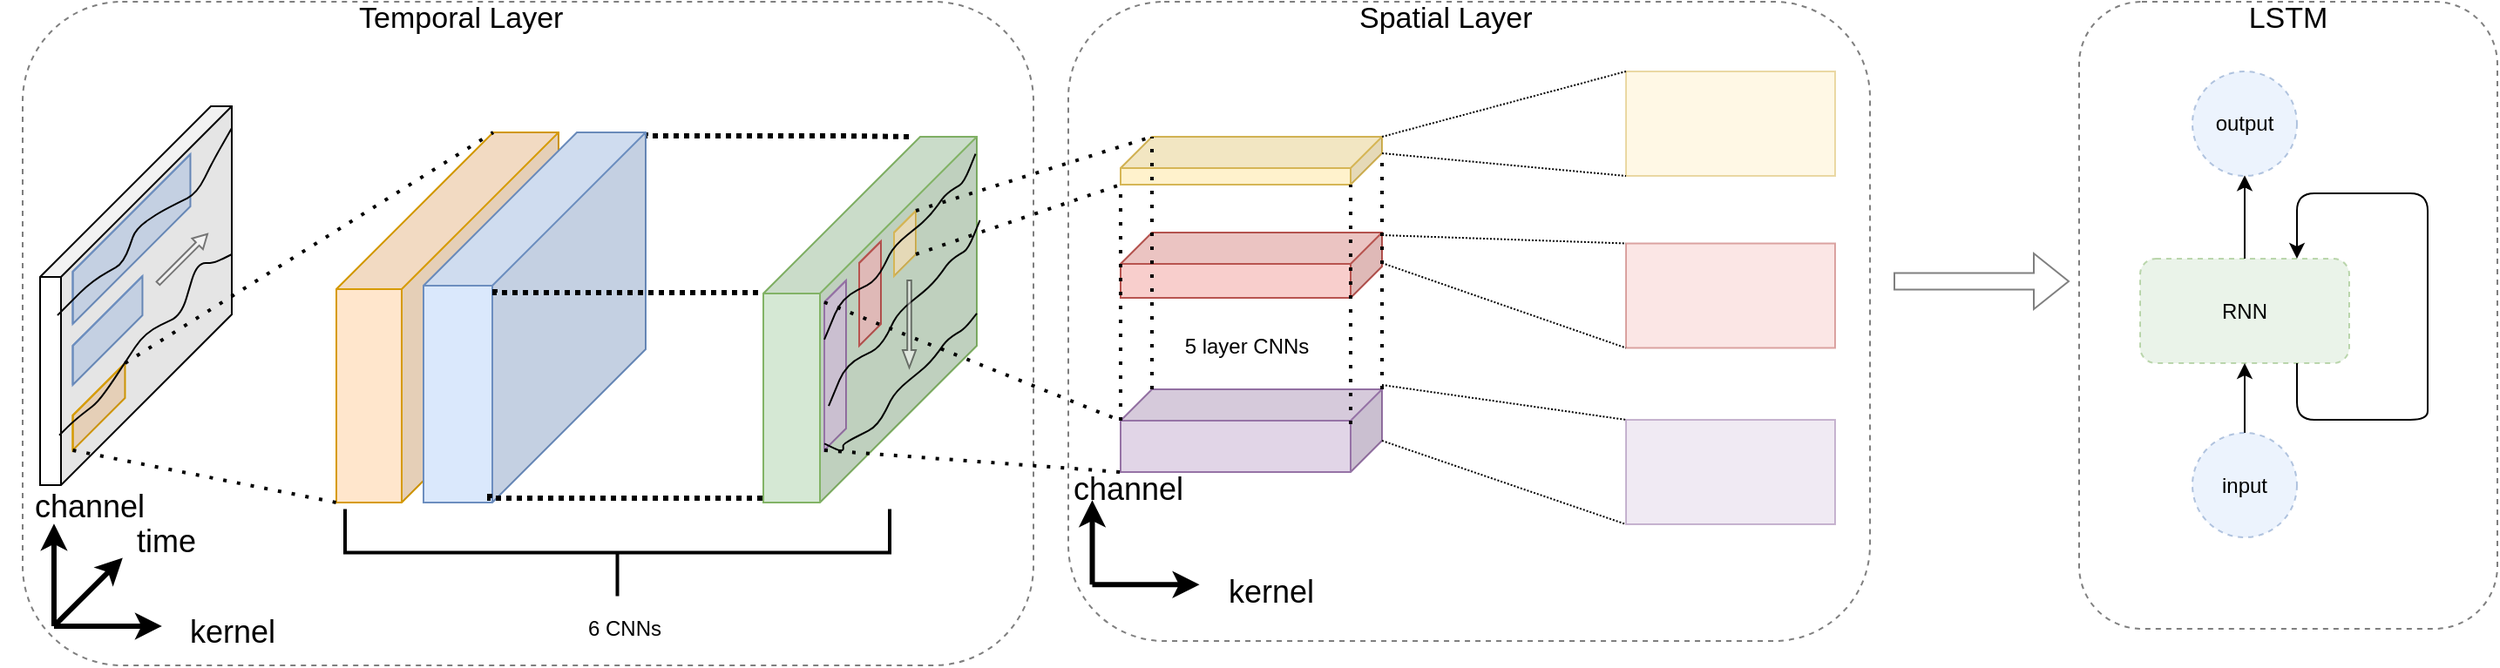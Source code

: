 <mxfile version="14.7.0" type="google"><diagram id="hgQO_1ER1dRVKeH2JGKf" name="Page-1"><mxGraphModel dx="2045" dy="674" grid="0" gridSize="10" guides="1" tooltips="1" connect="1" arrows="1" fold="1" page="0" pageScale="1" pageWidth="850" pageHeight="1100" background="none" math="0" shadow="0"><root><mxCell id="0"/><mxCell id="1" parent="0"/><mxCell id="doHoAF_-UrbE-7J95ei6-33" value="" style="rounded=1;whiteSpace=wrap;html=1;opacity=50;dashed=1;" parent="1" vertex="1"><mxGeometry x="1180" y="30" width="240" height="360" as="geometry"/></mxCell><mxCell id="doHoAF_-UrbE-7J95ei6-31" value="" style="rounded=1;whiteSpace=wrap;html=1;opacity=50;dashed=1;" parent="1" vertex="1"><mxGeometry x="600" y="30" width="460" height="367" as="geometry"/></mxCell><mxCell id="doHoAF_-UrbE-7J95ei6-29" value="" style="rounded=1;whiteSpace=wrap;html=1;opacity=50;dashed=1;" parent="1" vertex="1"><mxGeometry y="30" width="580" height="381" as="geometry"/></mxCell><mxCell id="MI_B5xwKAdH-0NDCbRaX-82" value="" style="group" parent="1" vertex="1" connectable="0"><mxGeometry x="630" y="107.5" width="150" height="192.5" as="geometry"/></mxCell><mxCell id="MI_B5xwKAdH-0NDCbRaX-69" value="" style="shape=cube;whiteSpace=wrap;html=1;boundedLbl=1;backgroundOutline=1;darkOpacity=0.05;darkOpacity2=0.1;size=18;rotation=-180;direction=west;flipH=1;flipV=0;fillColor=#fff2cc;strokeColor=#d6b656;" parent="MI_B5xwKAdH-0NDCbRaX-82" vertex="1"><mxGeometry y="1.421e-14" width="150" height="27.5" as="geometry"/></mxCell><mxCell id="MI_B5xwKAdH-0NDCbRaX-70" value="" style="shape=cube;whiteSpace=wrap;html=1;boundedLbl=1;backgroundOutline=1;darkOpacity=0.05;darkOpacity2=0.1;size=18;rotation=-180;direction=west;flipH=1;flipV=0;fillColor=#f8cecc;strokeColor=#b85450;" parent="MI_B5xwKAdH-0NDCbRaX-82" vertex="1"><mxGeometry y="55.0" width="150" height="37.5" as="geometry"/></mxCell><mxCell id="MI_B5xwKAdH-0NDCbRaX-71" value="" style="shape=cube;whiteSpace=wrap;html=1;boundedLbl=1;backgroundOutline=1;darkOpacity=0.05;darkOpacity2=0.1;size=18;rotation=-180;direction=west;flipH=1;flipV=0;fillColor=#e1d5e7;strokeColor=#9673a6;" parent="MI_B5xwKAdH-0NDCbRaX-82" vertex="1"><mxGeometry y="145" width="150" height="47.5" as="geometry"/></mxCell><mxCell id="MI_B5xwKAdH-0NDCbRaX-79" value="" style="endArrow=none;dashed=1;html=1;dashPattern=1 3;strokeWidth=2;entryX=0;entryY=0;entryDx=132;entryDy=0;entryPerimeter=0;exitX=0;exitY=0;exitDx=132;exitDy=0;exitPerimeter=0;" parent="MI_B5xwKAdH-0NDCbRaX-82" source="MI_B5xwKAdH-0NDCbRaX-71" target="MI_B5xwKAdH-0NDCbRaX-69" edge="1"><mxGeometry width="50" height="50" relative="1" as="geometry"><mxPoint x="-30" y="155" as="sourcePoint"/><mxPoint x="20" y="105.0" as="targetPoint"/></mxGeometry></mxCell><mxCell id="MI_B5xwKAdH-0NDCbRaX-76" value="" style="endArrow=none;dashed=1;html=1;dashPattern=1 3;strokeWidth=2;entryX=1;entryY=1;entryDx=0;entryDy=0;entryPerimeter=0;exitX=0;exitY=0;exitDx=150;exitDy=18;exitPerimeter=0;" parent="MI_B5xwKAdH-0NDCbRaX-82" source="MI_B5xwKAdH-0NDCbRaX-71" target="MI_B5xwKAdH-0NDCbRaX-69" edge="1"><mxGeometry width="50" height="50" relative="1" as="geometry"><mxPoint x="-30" y="155" as="sourcePoint"/><mxPoint x="20" y="105.0" as="targetPoint"/></mxGeometry></mxCell><mxCell id="MI_B5xwKAdH-0NDCbRaX-77" value="" style="endArrow=none;dashed=1;html=1;dashPattern=1 3;strokeWidth=2;entryX=0;entryY=0;entryDx=18;entryDy=27.5;entryPerimeter=0;" parent="MI_B5xwKAdH-0NDCbRaX-82" target="MI_B5xwKAdH-0NDCbRaX-69" edge="1"><mxGeometry width="50" height="50" relative="1" as="geometry"><mxPoint x="132" y="165" as="sourcePoint"/><mxPoint x="20" y="105.0" as="targetPoint"/></mxGeometry></mxCell><mxCell id="MI_B5xwKAdH-0NDCbRaX-78" value="" style="endArrow=none;dashed=1;html=1;dashPattern=1 3;strokeWidth=2;entryX=0;entryY=0;entryDx=0;entryDy=9.5;entryPerimeter=0;" parent="MI_B5xwKAdH-0NDCbRaX-82" target="MI_B5xwKAdH-0NDCbRaX-69" edge="1"><mxGeometry width="50" height="50" relative="1" as="geometry"><mxPoint x="150" y="145" as="sourcePoint"/><mxPoint x="20" y="105.0" as="targetPoint"/></mxGeometry></mxCell><mxCell id="MI_B5xwKAdH-0NDCbRaX-1" value="" style="shape=cube;whiteSpace=wrap;html=1;boundedLbl=1;backgroundOutline=1;darkOpacity=0.05;darkOpacity2=0.1;size=90;rotation=-180;direction=west;flipH=1;flipV=0;fillColor=#ffe6cc;strokeColor=#d79b00;" parent="1" vertex="1"><mxGeometry x="180" y="105" width="127.5" height="212.5" as="geometry"/></mxCell><mxCell id="MI_B5xwKAdH-0NDCbRaX-52" style="edgeStyle=orthogonalEdgeStyle;rounded=0;orthogonalLoop=1;jettySize=auto;html=1;exitX=0;exitY=0;exitDx=0;exitDy=0;exitPerimeter=0;entryX=0;entryY=0;entryDx=37.5;entryDy=0;entryPerimeter=0;strokeWidth=3;dashed=1;dashPattern=1 1;endArrow=none;endFill=0;" parent="1" source="MI_B5xwKAdH-0NDCbRaX-14" target="MI_B5xwKAdH-0NDCbRaX-15" edge="1"><mxGeometry relative="1" as="geometry"><Array as="points"><mxPoint x="358" y="107"/><mxPoint x="470" y="107"/><mxPoint x="510" y="108"/></Array></mxGeometry></mxCell><mxCell id="MI_B5xwKAdH-0NDCbRaX-14" value="" style="shape=cube;whiteSpace=wrap;html=1;boundedLbl=1;backgroundOutline=1;darkOpacity=0.05;darkOpacity2=0.1;size=88;rotation=-180;direction=west;flipH=1;flipV=0;fillColor=#dae8fc;strokeColor=#6c8ebf;" parent="1" vertex="1"><mxGeometry x="230" y="105" width="127.5" height="212.5" as="geometry"/></mxCell><mxCell id="MI_B5xwKAdH-0NDCbRaX-15" value="" style="shape=cube;whiteSpace=wrap;html=1;boundedLbl=1;backgroundOutline=1;darkOpacity=0.05;darkOpacity2=0.1;size=90;rotation=-180;direction=west;flipH=1;flipV=0;fillColor=#d5e8d4;strokeColor=#82b366;" parent="1" vertex="1"><mxGeometry x="425" y="107.5" width="122.5" height="210" as="geometry"/></mxCell><mxCell id="MI_B5xwKAdH-0NDCbRaX-20" value="" style="strokeWidth=2;html=1;shape=mxgraph.flowchart.annotation_2;align=left;labelPosition=right;pointerEvents=1;rotation=-90;" parent="1" vertex="1"><mxGeometry x="316.25" y="190" width="50" height="312.5" as="geometry"/></mxCell><mxCell id="MI_B5xwKAdH-0NDCbRaX-21" value="6 CNNs" style="text;html=1;strokeColor=none;fillColor=none;align=center;verticalAlign=middle;whiteSpace=wrap;rounded=0;" parent="1" vertex="1"><mxGeometry x="321.25" y="380" width="48.75" height="20" as="geometry"/></mxCell><mxCell id="MI_B5xwKAdH-0NDCbRaX-7" value="" style="shape=cube;whiteSpace=wrap;html=1;boundedLbl=1;backgroundOutline=1;darkOpacity=0.05;darkOpacity2=0.1;size=98;rotation=-180;direction=west;flipH=1;flipV=0;" parent="1" vertex="1"><mxGeometry x="10" y="90" width="110" height="217.5" as="geometry"/></mxCell><mxCell id="MI_B5xwKAdH-0NDCbRaX-10" value="" style="endArrow=none;html=1;startArrow=none;" parent="1" edge="1"><mxGeometry x="10.0" y="100" width="50" height="50" as="geometry"><mxPoint x="100" y="140" as="sourcePoint"/><mxPoint x="100" y="140" as="targetPoint"/><Array as="points"/></mxGeometry></mxCell><mxCell id="MI_B5xwKAdH-0NDCbRaX-22" value="" style="shape=cube;whiteSpace=wrap;html=1;boundedLbl=1;backgroundOutline=1;darkOpacity=0.05;darkOpacity2=0.1;size=90;rotation=-180;direction=west;flipH=1;flipV=0;fillColor=#ffe6cc;strokeColor=#d79b00;" parent="1" vertex="1"><mxGeometry x="28.75" y="237.5" width="30" height="50" as="geometry"/></mxCell><mxCell id="MI_B5xwKAdH-0NDCbRaX-26" value="" style="endArrow=none;html=1;entryX=0.009;entryY=0.097;entryDx=0;entryDy=0;entryPerimeter=0;startArrow=none;" parent="1" edge="1"><mxGeometry x="13.0" y="143.9" width="50" height="50" as="geometry"><mxPoint x="119.999" y="160" as="sourcePoint"/><mxPoint x="120" y="159.997" as="targetPoint"/><Array as="points"/></mxGeometry></mxCell><mxCell id="MI_B5xwKAdH-0NDCbRaX-29" value="" style="endArrow=none;html=1;entryX=0.009;entryY=0.097;entryDx=0;entryDy=0;entryPerimeter=0;startArrow=none;" parent="1" source="MI_B5xwKAdH-0NDCbRaX-7" edge="1"><mxGeometry x="13.0" y="143.9" width="50" height="50" as="geometry"><mxPoint x="100" y="190" as="sourcePoint"/><mxPoint x="119.82" y="164.607" as="targetPoint"/><Array as="points"/></mxGeometry></mxCell><mxCell id="MI_B5xwKAdH-0NDCbRaX-38" value="" style="endArrow=none;html=1;entryX=0;entryY=0;entryDx=0;entryDy=15;entryPerimeter=0;" parent="1" edge="1"><mxGeometry x="13.0" y="143.9" width="50" height="50" as="geometry"><mxPoint x="21" y="278.9" as="sourcePoint"/><mxPoint x="120" y="175" as="targetPoint"/><Array as="points"><mxPoint x="30" y="270"/><mxPoint x="43" y="260"/><mxPoint x="51" y="248.9"/><mxPoint x="70" y="220"/><mxPoint x="91" y="210"/><mxPoint x="100" y="180"/><mxPoint x="110" y="180"/></Array></mxGeometry></mxCell><mxCell id="MI_B5xwKAdH-0NDCbRaX-53" style="edgeStyle=orthogonalEdgeStyle;rounded=0;orthogonalLoop=1;jettySize=auto;html=1;exitX=0;exitY=0;exitDx=0;exitDy=0;exitPerimeter=0;strokeWidth=3;dashed=1;dashPattern=1 1;endArrow=none;endFill=0;" parent="1" edge="1"><mxGeometry relative="1" as="geometry"><mxPoint x="268" y="312.5" as="sourcePoint"/><mxPoint x="426" y="315" as="targetPoint"/><Array as="points"><mxPoint x="425.5" y="314.5"/></Array></mxGeometry></mxCell><mxCell id="MI_B5xwKAdH-0NDCbRaX-54" style="edgeStyle=orthogonalEdgeStyle;rounded=0;orthogonalLoop=1;jettySize=auto;html=1;exitX=0;exitY=0;exitDx=0;exitDy=0;exitPerimeter=0;strokeWidth=3;dashed=1;dashPattern=1 1;endArrow=none;endFill=0;" parent="1" edge="1"><mxGeometry relative="1" as="geometry"><mxPoint x="271" y="195" as="sourcePoint"/><mxPoint x="423" y="197" as="targetPoint"/><Array as="points"><mxPoint x="271" y="197"/></Array></mxGeometry></mxCell><mxCell id="MI_B5xwKAdH-0NDCbRaX-55" value="" style="shape=cube;whiteSpace=wrap;html=1;boundedLbl=1;backgroundOutline=1;darkOpacity=0.05;darkOpacity2=0.1;size=78;rotation=-180;direction=west;flipH=1;flipV=0;fillColor=#e1d5e7;strokeColor=#9673a6;" parent="1" vertex="1"><mxGeometry x="460" y="190" width="12.5" height="97.5" as="geometry"/></mxCell><mxCell id="MI_B5xwKAdH-0NDCbRaX-56" value="" style="shape=cube;whiteSpace=wrap;html=1;boundedLbl=1;backgroundOutline=1;darkOpacity=0.05;darkOpacity2=0.1;size=78;rotation=-180;direction=west;flipH=1;flipV=0;fillColor=#f8cecc;strokeColor=#b85450;" parent="1" vertex="1"><mxGeometry x="480" y="167.5" width="12.5" height="60" as="geometry"/></mxCell><mxCell id="MI_B5xwKAdH-0NDCbRaX-57" value="" style="shape=cube;whiteSpace=wrap;html=1;boundedLbl=1;backgroundOutline=1;darkOpacity=0.05;darkOpacity2=0.1;size=78;rotation=-180;direction=west;flipH=1;flipV=0;fillColor=#fff2cc;strokeColor=#d6b656;" parent="1" vertex="1"><mxGeometry x="500" y="150" width="12.5" height="37.5" as="geometry"/></mxCell><mxCell id="MI_B5xwKAdH-0NDCbRaX-58" value="" style="endArrow=none;html=1;entryX=0.006;entryY=0.047;entryDx=0;entryDy=0;entryPerimeter=0;" parent="1" target="MI_B5xwKAdH-0NDCbRaX-15" edge="1"><mxGeometry x="452" y="88.9" width="50" height="50" as="geometry"><mxPoint x="460" y="223.9" as="sourcePoint"/><mxPoint x="559.01" y="104.997" as="targetPoint"/><Array as="points"><mxPoint x="470" y="200"/><mxPoint x="490" y="190"/><mxPoint x="500" y="170"/><mxPoint x="520" y="153.9"/><mxPoint x="530" y="140"/><mxPoint x="540" y="133.9"/></Array></mxGeometry></mxCell><mxCell id="MI_B5xwKAdH-0NDCbRaX-59" value="" style="endArrow=none;html=1;entryX=0.006;entryY=0.047;entryDx=0;entryDy=0;entryPerimeter=0;" parent="1" edge="1"><mxGeometry x="454.5" y="127.02" width="50" height="50" as="geometry"><mxPoint x="462.5" y="262.02" as="sourcePoint"/><mxPoint x="549.265" y="155.49" as="targetPoint"/><Array as="points"><mxPoint x="472.5" y="238.12"/><mxPoint x="492.5" y="228.12"/><mxPoint x="502.5" y="208.12"/><mxPoint x="522.5" y="192.02"/><mxPoint x="532.5" y="178.12"/><mxPoint x="542.5" y="172.02"/></Array></mxGeometry></mxCell><mxCell id="MI_B5xwKAdH-0NDCbRaX-60" value="" style="endArrow=none;html=1;entryX=0;entryY=0.483;entryDx=0;entryDy=0;entryPerimeter=0;exitX=0.714;exitY=0.839;exitDx=0;exitDy=0;exitPerimeter=0;" parent="1" source="MI_B5xwKAdH-0NDCbRaX-15" target="MI_B5xwKAdH-0NDCbRaX-15" edge="1"><mxGeometry x="452.74" y="172.5" width="50" height="50" as="geometry"><mxPoint x="460.74" y="307.5" as="sourcePoint"/><mxPoint x="547.505" y="200.97" as="targetPoint"/><Array as="points"><mxPoint x="471" y="289"/><mxPoint x="470.74" y="283.6"/><mxPoint x="490.74" y="273.6"/><mxPoint x="500.74" y="253.6"/><mxPoint x="520.74" y="237.5"/><mxPoint x="530.74" y="223.6"/><mxPoint x="540.74" y="217.5"/></Array></mxGeometry></mxCell><mxCell id="MI_B5xwKAdH-0NDCbRaX-63" value="" style="shape=singleArrow;direction=south;whiteSpace=wrap;html=1;opacity=50;" parent="1" vertex="1"><mxGeometry x="505" y="190" width="7.5" height="50" as="geometry"/></mxCell><mxCell id="MI_B5xwKAdH-0NDCbRaX-64" value="" style="shape=singleArrow;direction=south;whiteSpace=wrap;html=1;opacity=50;rotation=-135;" parent="1" vertex="1"><mxGeometry x="87.5" y="157.5" width="8.75" height="40" as="geometry"/></mxCell><mxCell id="MI_B5xwKAdH-0NDCbRaX-67" value="" style="endArrow=none;dashed=1;html=1;dashPattern=1 3;strokeWidth=2;exitX=0;exitY=0;exitDx=0;exitDy=0;exitPerimeter=0;entryX=0;entryY=0;entryDx=37.5;entryDy=0;entryPerimeter=0;" parent="1" source="MI_B5xwKAdH-0NDCbRaX-22" target="MI_B5xwKAdH-0NDCbRaX-1" edge="1"><mxGeometry width="50" height="50" relative="1" as="geometry"><mxPoint x="85" y="270" as="sourcePoint"/><mxPoint x="180" y="130" as="targetPoint"/></mxGeometry></mxCell><mxCell id="MI_B5xwKAdH-0NDCbRaX-68" value="" style="endArrow=none;dashed=1;html=1;dashPattern=1 3;strokeWidth=2;exitX=1;exitY=1;exitDx=0;exitDy=0;exitPerimeter=0;entryX=1;entryY=1;entryDx=0;entryDy=0;entryPerimeter=0;" parent="1" source="MI_B5xwKAdH-0NDCbRaX-22" target="MI_B5xwKAdH-0NDCbRaX-1" edge="1"><mxGeometry width="50" height="50" relative="1" as="geometry"><mxPoint x="80" y="290" as="sourcePoint"/><mxPoint x="130" y="240" as="targetPoint"/></mxGeometry></mxCell><mxCell id="MI_B5xwKAdH-0NDCbRaX-31" value="" style="shape=cube;whiteSpace=wrap;html=1;boundedLbl=1;backgroundOutline=1;darkOpacity=0.05;darkOpacity2=0.1;size=75;rotation=-180;direction=west;flipH=1;flipV=0;fillColor=#dae8fc;strokeColor=#6c8ebf;" parent="1" vertex="1"><mxGeometry x="28.75" y="117.5" width="67.5" height="97.5" as="geometry"/></mxCell><mxCell id="MI_B5xwKAdH-0NDCbRaX-73" value="" style="endArrow=none;html=1;" parent="1" target="MI_B5xwKAdH-0NDCbRaX-7" edge="1"><mxGeometry x="10.0" y="100" width="50" height="50" as="geometry"><mxPoint x="20" y="210" as="sourcePoint"/><mxPoint x="58" y="175" as="targetPoint"/><Array as="points"><mxPoint x="40" y="190"/><mxPoint x="58" y="180"/><mxPoint x="65" y="160"/><mxPoint x="80" y="150"/><mxPoint x="100" y="140"/><mxPoint x="110" y="120"/></Array></mxGeometry></mxCell><mxCell id="MI_B5xwKAdH-0NDCbRaX-75" value="" style="shape=cube;whiteSpace=wrap;html=1;boundedLbl=1;backgroundOutline=1;darkOpacity=0.05;darkOpacity2=0.1;size=43;rotation=-180;direction=west;flipH=1;flipV=0;fillColor=#dae8fc;strokeColor=#6c8ebf;" parent="1" vertex="1"><mxGeometry x="28.75" y="187.5" width="40" height="62.5" as="geometry"/></mxCell><mxCell id="MI_B5xwKAdH-0NDCbRaX-80" value="" style="endArrow=none;dashed=1;html=1;dashPattern=1 3;strokeWidth=2;exitX=0;exitY=0;exitDx=12.5;exitDy=12.5;exitPerimeter=0;entryX=0;entryY=0;entryDx=150;entryDy=18;entryPerimeter=0;" parent="1" source="MI_B5xwKAdH-0NDCbRaX-55" target="MI_B5xwKAdH-0NDCbRaX-71" edge="1"><mxGeometry width="50" height="50" relative="1" as="geometry"><mxPoint x="550" y="240" as="sourcePoint"/><mxPoint x="680" y="270" as="targetPoint"/></mxGeometry></mxCell><mxCell id="MI_B5xwKAdH-0NDCbRaX-81" value="" style="endArrow=none;dashed=1;html=1;dashPattern=1 3;strokeWidth=2;exitX=1;exitY=1;exitDx=0;exitDy=0;exitPerimeter=0;entryX=1;entryY=1;entryDx=0;entryDy=0;entryPerimeter=0;" parent="1" source="MI_B5xwKAdH-0NDCbRaX-55" target="MI_B5xwKAdH-0NDCbRaX-71" edge="1"><mxGeometry width="50" height="50" relative="1" as="geometry"><mxPoint x="540" y="240" as="sourcePoint"/><mxPoint x="590" y="190" as="targetPoint"/></mxGeometry></mxCell><mxCell id="MI_B5xwKAdH-0NDCbRaX-83" value="" style="endArrow=none;dashed=1;html=1;dashPattern=1 3;strokeWidth=2;exitX=0;exitY=0;exitDx=0;exitDy=0;exitPerimeter=0;entryX=0;entryY=0;entryDx=132;entryDy=0;entryPerimeter=0;" parent="1" source="MI_B5xwKAdH-0NDCbRaX-57" target="MI_B5xwKAdH-0NDCbRaX-69" edge="1"><mxGeometry width="50" height="50" relative="1" as="geometry"><mxPoint x="530" y="220" as="sourcePoint"/><mxPoint x="580" y="170" as="targetPoint"/></mxGeometry></mxCell><mxCell id="MI_B5xwKAdH-0NDCbRaX-84" value="" style="endArrow=none;dashed=1;html=1;dashPattern=1 3;strokeWidth=2;exitX=0;exitY=0;exitDx=0;exitDy=25;exitPerimeter=0;entryX=1;entryY=1;entryDx=0;entryDy=0;entryPerimeter=0;" parent="1" source="MI_B5xwKAdH-0NDCbRaX-57" target="MI_B5xwKAdH-0NDCbRaX-69" edge="1"><mxGeometry width="50" height="50" relative="1" as="geometry"><mxPoint x="530" y="190" as="sourcePoint"/><mxPoint x="580" y="140" as="targetPoint"/></mxGeometry></mxCell><mxCell id="MI_B5xwKAdH-0NDCbRaX-85" value="" style="rounded=0;whiteSpace=wrap;html=1;opacity=50;fillColor=#fff2cc;strokeColor=#d6b656;" parent="1" vertex="1"><mxGeometry x="920" y="70" width="120" height="60" as="geometry"/></mxCell><mxCell id="MI_B5xwKAdH-0NDCbRaX-87" value="" style="rounded=0;whiteSpace=wrap;html=1;opacity=50;fillColor=#f8cecc;strokeColor=#b85450;" parent="1" vertex="1"><mxGeometry x="920" y="168.75" width="120" height="60" as="geometry"/></mxCell><mxCell id="MI_B5xwKAdH-0NDCbRaX-88" value="" style="rounded=0;whiteSpace=wrap;html=1;opacity=50;fillColor=#e1d5e7;strokeColor=#9673a6;" parent="1" vertex="1"><mxGeometry x="920" y="270" width="120" height="60" as="geometry"/></mxCell><mxCell id="MI_B5xwKAdH-0NDCbRaX-89" value="" style="endArrow=none;dashed=1;html=1;dashPattern=1 1;strokeWidth=1;entryX=0;entryY=0;entryDx=0;entryDy=0;exitX=0;exitY=0;exitDx=0;exitDy=0;exitPerimeter=0;" parent="1" source="MI_B5xwKAdH-0NDCbRaX-69" target="MI_B5xwKAdH-0NDCbRaX-85" edge="1"><mxGeometry width="50" height="50" relative="1" as="geometry"><mxPoint x="790" y="310" as="sourcePoint"/><mxPoint x="840" y="260" as="targetPoint"/></mxGeometry></mxCell><mxCell id="MI_B5xwKAdH-0NDCbRaX-90" value="" style="endArrow=none;dashed=1;html=1;dashPattern=1 1;strokeWidth=1;entryX=0;entryY=1;entryDx=0;entryDy=0;exitX=0;exitY=0;exitDx=0;exitDy=9.5;exitPerimeter=0;" parent="1" source="MI_B5xwKAdH-0NDCbRaX-69" target="MI_B5xwKAdH-0NDCbRaX-85" edge="1"><mxGeometry width="50" height="50" relative="1" as="geometry"><mxPoint x="790" y="120" as="sourcePoint"/><mxPoint x="930" y="80" as="targetPoint"/></mxGeometry></mxCell><mxCell id="MI_B5xwKAdH-0NDCbRaX-91" value="" style="endArrow=none;dashed=1;html=1;dashPattern=1 1;strokeWidth=1;entryX=0;entryY=0;entryDx=0;entryDy=0;" parent="1" target="MI_B5xwKAdH-0NDCbRaX-87" edge="1"><mxGeometry width="50" height="50" relative="1" as="geometry"><mxPoint x="780" y="164" as="sourcePoint"/><mxPoint x="930" y="140.0" as="targetPoint"/></mxGeometry></mxCell><mxCell id="MI_B5xwKAdH-0NDCbRaX-92" value="" style="endArrow=none;dashed=1;html=1;dashPattern=1 1;strokeWidth=1;entryX=0;entryY=1;entryDx=0;entryDy=0;" parent="1" target="MI_B5xwKAdH-0NDCbRaX-87" edge="1"><mxGeometry width="50" height="50" relative="1" as="geometry"><mxPoint x="780" y="180" as="sourcePoint"/><mxPoint x="930" y="178.75" as="targetPoint"/></mxGeometry></mxCell><mxCell id="MI_B5xwKAdH-0NDCbRaX-93" value="" style="endArrow=none;dashed=1;html=1;dashPattern=1 1;strokeWidth=1;entryX=0;entryY=0;entryDx=0;entryDy=0;" parent="1" target="MI_B5xwKAdH-0NDCbRaX-88" edge="1"><mxGeometry width="50" height="50" relative="1" as="geometry"><mxPoint x="780" y="250" as="sourcePoint"/><mxPoint x="930" y="238.75" as="targetPoint"/></mxGeometry></mxCell><mxCell id="MI_B5xwKAdH-0NDCbRaX-94" value="" style="endArrow=none;dashed=1;html=1;dashPattern=1 1;strokeWidth=1;entryX=0;entryY=1;entryDx=0;entryDy=0;exitX=0;exitY=0;exitDx=0;exitDy=29.5;exitPerimeter=0;" parent="1" source="MI_B5xwKAdH-0NDCbRaX-71" target="MI_B5xwKAdH-0NDCbRaX-88" edge="1"><mxGeometry width="50" height="50" relative="1" as="geometry"><mxPoint x="790" y="260" as="sourcePoint"/><mxPoint x="930" y="280" as="targetPoint"/></mxGeometry></mxCell><mxCell id="doHoAF_-UrbE-7J95ei6-14" value="" style="group" parent="1" vertex="1" connectable="0"><mxGeometry x="1215" y="70" width="165" height="267.5" as="geometry"/></mxCell><mxCell id="doHoAF_-UrbE-7J95ei6-7" value="RNN" style="rounded=1;whiteSpace=wrap;html=1;opacity=50;dashed=1;fillColor=#d5e8d4;strokeColor=#82b366;" parent="doHoAF_-UrbE-7J95ei6-14" vertex="1"><mxGeometry y="107.5" width="120" height="60" as="geometry"/></mxCell><mxCell id="doHoAF_-UrbE-7J95ei6-9" value="" style="endArrow=classic;html=1;strokeWidth=1;exitX=0.5;exitY=0;exitDx=0;exitDy=0;" parent="doHoAF_-UrbE-7J95ei6-14" source="doHoAF_-UrbE-7J95ei6-7" edge="1"><mxGeometry width="50" height="50" relative="1" as="geometry"><mxPoint x="-125" y="230" as="sourcePoint"/><mxPoint x="60" y="59.667" as="targetPoint"/></mxGeometry></mxCell><mxCell id="doHoAF_-UrbE-7J95ei6-10" value="" style="endArrow=classic;html=1;strokeWidth=1;exitX=0.5;exitY=0;exitDx=0;exitDy=0;entryX=0.5;entryY=1;entryDx=0;entryDy=0;" parent="doHoAF_-UrbE-7J95ei6-14" source="doHoAF_-UrbE-7J95ei6-12" target="doHoAF_-UrbE-7J95ei6-7" edge="1"><mxGeometry width="50" height="50" relative="1" as="geometry"><mxPoint x="70" y="117.5" as="sourcePoint"/><mxPoint x="35" y="190" as="targetPoint"/></mxGeometry></mxCell><mxCell id="doHoAF_-UrbE-7J95ei6-11" value="output" style="ellipse;whiteSpace=wrap;html=1;aspect=fixed;dashed=1;opacity=50;fillColor=#dae8fc;strokeColor=#6c8ebf;" parent="doHoAF_-UrbE-7J95ei6-14" vertex="1"><mxGeometry x="30" width="60" height="60" as="geometry"/></mxCell><mxCell id="doHoAF_-UrbE-7J95ei6-12" value="input" style="ellipse;whiteSpace=wrap;html=1;aspect=fixed;dashed=1;opacity=50;fillColor=#dae8fc;strokeColor=#6c8ebf;" parent="doHoAF_-UrbE-7J95ei6-14" vertex="1"><mxGeometry x="30" y="207.5" width="60" height="60" as="geometry"/></mxCell><mxCell id="doHoAF_-UrbE-7J95ei6-13" value="" style="endArrow=classic;html=1;strokeWidth=1;exitX=0.75;exitY=1;exitDx=0;exitDy=0;entryX=0.75;entryY=0;entryDx=0;entryDy=0;jumpSize=18;" parent="doHoAF_-UrbE-7J95ei6-14" source="doHoAF_-UrbE-7J95ei6-7" target="doHoAF_-UrbE-7J95ei6-7" edge="1"><mxGeometry width="50" height="50" relative="1" as="geometry"><mxPoint x="135" y="183.75" as="sourcePoint"/><mxPoint x="185" y="133.75" as="targetPoint"/><Array as="points"><mxPoint x="90" y="200"/><mxPoint x="125" y="200"/><mxPoint x="165" y="200"/><mxPoint x="165" y="190"/><mxPoint x="165" y="70"/><mxPoint x="90" y="70"/></Array></mxGeometry></mxCell><mxCell id="doHoAF_-UrbE-7J95ei6-16" value="" style="shape=singleArrow;direction=south;whiteSpace=wrap;html=1;opacity=50;rotation=-90;" parent="1" vertex="1"><mxGeometry x="1108" y="140.5" width="32" height="100" as="geometry"/></mxCell><mxCell id="doHoAF_-UrbE-7J95ei6-18" value="" style="group" parent="1" vertex="1" connectable="0"><mxGeometry x="-13" y="310" width="162.939" height="91.923" as="geometry"/></mxCell><mxCell id="doHoAF_-UrbE-7J95ei6-19" value="" style="endArrow=classic;html=1;strokeWidth=3;" parent="doHoAF_-UrbE-7J95ei6-18" edge="1"><mxGeometry width="50" height="50" relative="1" as="geometry"><mxPoint x="30.98" y="78.462" as="sourcePoint"/><mxPoint x="70.408" y="39.231" as="targetPoint"/></mxGeometry></mxCell><mxCell id="doHoAF_-UrbE-7J95ei6-20" value="" style="endArrow=classic;html=1;strokeWidth=3;" parent="doHoAF_-UrbE-7J95ei6-18" edge="1"><mxGeometry width="50" height="50" relative="1" as="geometry"><mxPoint x="30.98" y="78.462" as="sourcePoint"/><mxPoint x="92.939" y="78.462" as="targetPoint"/></mxGeometry></mxCell><mxCell id="doHoAF_-UrbE-7J95ei6-21" value="" style="endArrow=classic;html=1;strokeWidth=3;" parent="doHoAF_-UrbE-7J95ei6-18" edge="1"><mxGeometry width="50" height="50" relative="1" as="geometry"><mxPoint x="30.98" y="78.462" as="sourcePoint"/><mxPoint x="30.98" y="19.615" as="targetPoint"/></mxGeometry></mxCell><mxCell id="doHoAF_-UrbE-7J95ei6-22" value="&lt;font style=&quot;font-size: 18px&quot;&gt;time&lt;/font&gt;" style="text;html=1;align=center;verticalAlign=middle;resizable=0;points=[];autosize=1;strokeColor=none;" parent="doHoAF_-UrbE-7J95ei6-18" vertex="1"><mxGeometry x="72.776" y="19.615" width="44" height="20" as="geometry"/></mxCell><mxCell id="doHoAF_-UrbE-7J95ei6-23" value="&lt;font style=&quot;font-size: 18px&quot;&gt;channel&lt;/font&gt;" style="text;html=1;align=center;verticalAlign=middle;resizable=0;points=[];autosize=1;strokeColor=none;" parent="doHoAF_-UrbE-7J95ei6-18" vertex="1"><mxGeometry x="14" width="73" height="20" as="geometry"/></mxCell><mxCell id="doHoAF_-UrbE-7J95ei6-24" value="&lt;font style=&quot;font-size: 18px&quot;&gt;kernel&lt;/font&gt;" style="text;html=1;align=center;verticalAlign=middle;resizable=0;points=[];autosize=1;strokeColor=none;" parent="doHoAF_-UrbE-7J95ei6-18" vertex="1"><mxGeometry x="103.939" y="71.923" width="59" height="20" as="geometry"/></mxCell><mxCell id="doHoAF_-UrbE-7J95ei6-27" value="5 layer CNNs" style="text;html=1;strokeColor=none;fillColor=none;align=center;verticalAlign=middle;whiteSpace=wrap;rounded=0;" parent="1" vertex="1"><mxGeometry x="659.9" y="217.5" width="85.37" height="20" as="geometry"/></mxCell><mxCell id="doHoAF_-UrbE-7J95ei6-28" value="" style="group" parent="1" vertex="1" connectable="0"><mxGeometry x="583" y="300" width="162.265" height="79.231" as="geometry"/></mxCell><mxCell id="MI_B5xwKAdH-0NDCbRaX-40" value="" style="endArrow=classic;html=1;strokeWidth=3;" parent="doHoAF_-UrbE-7J95ei6-28" edge="1"><mxGeometry width="27.959" height="26.923" as="geometry"><mxPoint x="30.755" y="64.615" as="sourcePoint"/><mxPoint x="92.265" y="64.615" as="targetPoint"/></mxGeometry></mxCell><mxCell id="MI_B5xwKAdH-0NDCbRaX-41" value="" style="endArrow=classic;html=1;strokeWidth=3;" parent="doHoAF_-UrbE-7J95ei6-28" edge="1"><mxGeometry width="27.959" height="26.923" as="geometry"><mxPoint x="30.755" y="64.615" as="sourcePoint"/><mxPoint x="30.755" y="16.154" as="targetPoint"/></mxGeometry></mxCell><mxCell id="MI_B5xwKAdH-0NDCbRaX-43" value="&lt;font style=&quot;font-size: 18px&quot;&gt;channel&lt;/font&gt;" style="text;html=1;align=center;verticalAlign=middle;resizable=0;points=[];autosize=1;strokeColor=none;" parent="doHoAF_-UrbE-7J95ei6-28" vertex="1"><mxGeometry x="14" width="73" height="20" as="geometry"/></mxCell><mxCell id="MI_B5xwKAdH-0NDCbRaX-44" value="&lt;font style=&quot;font-size: 18px&quot;&gt;kernel&lt;/font&gt;" style="text;html=1;align=center;verticalAlign=middle;resizable=0;points=[];autosize=1;strokeColor=none;" parent="doHoAF_-UrbE-7J95ei6-28" vertex="1"><mxGeometry x="103.265" y="59.231" width="59" height="20" as="geometry"/></mxCell><mxCell id="doHoAF_-UrbE-7J95ei6-30" value="&lt;font style=&quot;font-size: 17px&quot;&gt;Temporal Layer&amp;nbsp;&lt;/font&gt;" style="text;html=1;strokeColor=none;fillColor=none;align=center;verticalAlign=middle;whiteSpace=wrap;rounded=0;dashed=1;opacity=50;" parent="1" vertex="1"><mxGeometry x="160" y="30" width="187.5" height="20" as="geometry"/></mxCell><mxCell id="doHoAF_-UrbE-7J95ei6-32" value="&lt;font style=&quot;font-size: 17px&quot;&gt;Spatial Layer&amp;nbsp;&lt;/font&gt;" style="text;html=1;strokeColor=none;fillColor=none;align=center;verticalAlign=middle;whiteSpace=wrap;rounded=0;dashed=1;opacity=50;" parent="1" vertex="1"><mxGeometry x="725" y="30" width="187.5" height="20" as="geometry"/></mxCell><mxCell id="doHoAF_-UrbE-7J95ei6-34" value="&lt;span style=&quot;font-size: 17px&quot;&gt;LSTM&lt;/span&gt;" style="text;html=1;strokeColor=none;fillColor=none;align=center;verticalAlign=middle;whiteSpace=wrap;rounded=0;dashed=1;opacity=50;" parent="1" vertex="1"><mxGeometry x="1206.25" y="30" width="187.5" height="20" as="geometry"/></mxCell></root></mxGraphModel></diagram></mxfile>